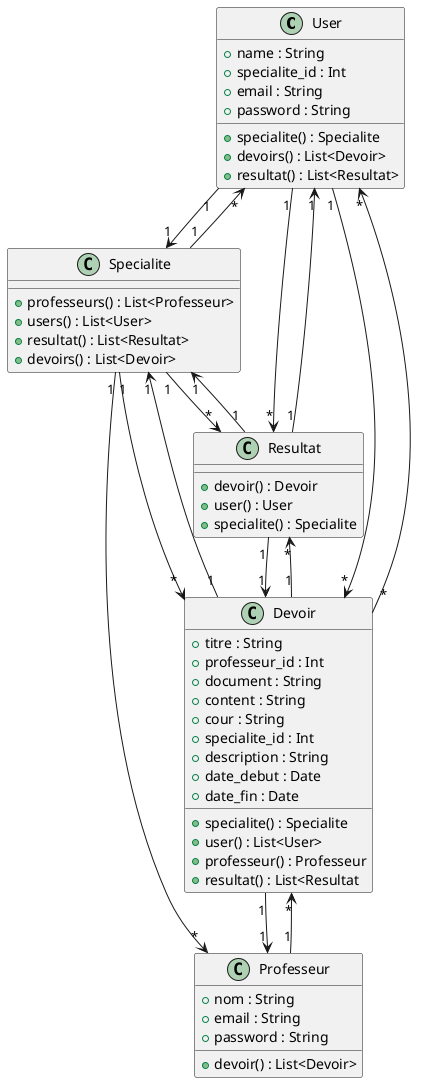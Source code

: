 @startuml
class User {
    + name : String
    + specialite_id : Int
    + email : String
    + password : String
    + specialite() : Specialite
    + devoirs() : List<Devoir>
    + resultat() : List<Resultat>
}

class Specialite {
    + professeurs() : List<Professeur>
    + users() : List<User>
    + resultat() : List<Resultat>
    + devoirs() : List<Devoir>
}

class Professeur {
    + nom : String
    + email : String
    + password : String
    + devoir() : List<Devoir>
}

class Devoir {
    + titre : String
    + professeur_id : Int
    + document : String
    + content : String
    + cour : String
    + specialite_id : Int
    + description : String
    + date_debut : Date
    + date_fin : Date
    + specialite() : Specialite
    + user() : List<User>
    + professeur() : Professeur
    + resultat() : List<Resultat
}

class Resultat {
    + devoir() : Devoir
    + user() : User
    + specialite() : Specialite
}

User "1" --> "1" Specialite
User "1" --> "*" Devoir
User "1" --> "*" Resultat
Specialite "1" --> "*" Professeur
Specialite "1" --> "*" User
Specialite "1" --> "*" Devoir
Specialite "1" --> "*" Resultat
Professeur "1" --> "*" Devoir
Devoir "1" --> "1" Specialite
Devoir "*" --> "*" User
Devoir "1" --> "1" Professeur
Devoir "1" --> "*" Resultat
Resultat "1" --> "1" Devoir
Resultat "1" --> "1" User
Resultat "1" --> "1" Specialite
@enduml
